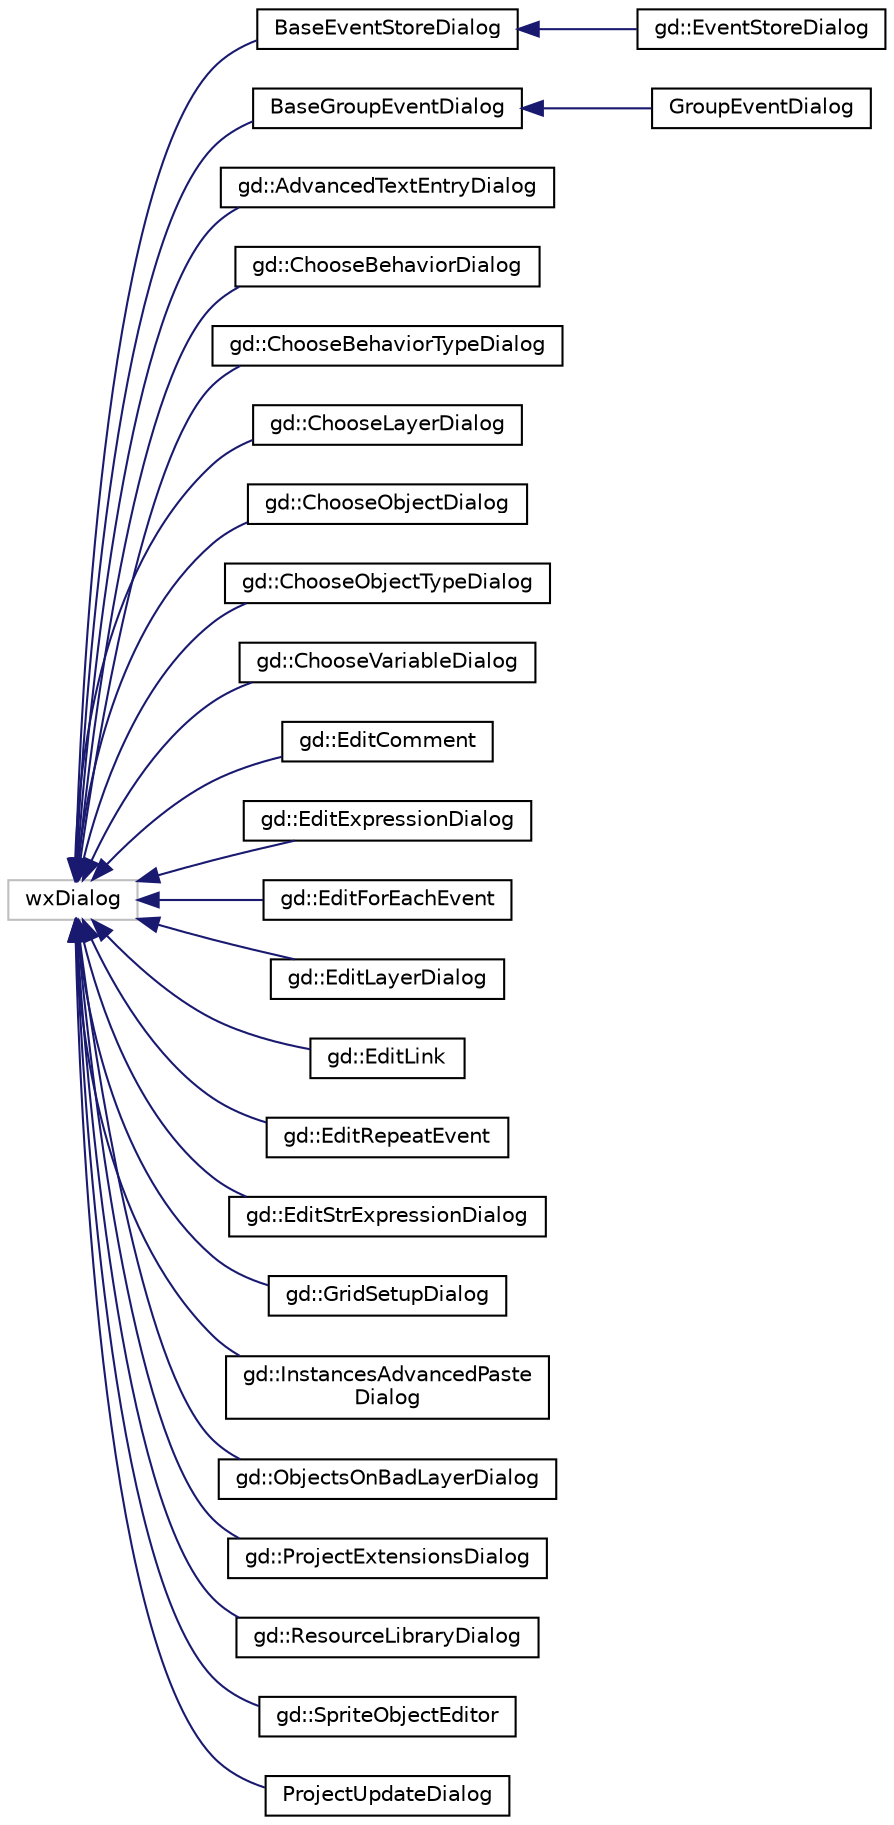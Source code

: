 digraph "Graphical Class Hierarchy"
{
  edge [fontname="Helvetica",fontsize="10",labelfontname="Helvetica",labelfontsize="10"];
  node [fontname="Helvetica",fontsize="10",shape=record];
  rankdir="LR";
  Node1 [label="wxDialog",height=0.2,width=0.4,color="grey75", fillcolor="white", style="filled"];
  Node1 -> Node2 [dir="back",color="midnightblue",fontsize="10",style="solid",fontname="Helvetica"];
  Node2 [label="BaseEventStoreDialog",height=0.2,width=0.4,color="black", fillcolor="white", style="filled",URL="$class_base_event_store_dialog.html"];
  Node2 -> Node3 [dir="back",color="midnightblue",fontsize="10",style="solid",fontname="Helvetica"];
  Node3 [label="gd::EventStoreDialog",height=0.2,width=0.4,color="black", fillcolor="white", style="filled",URL="$classgd_1_1_event_store_dialog.html",tooltip="The dialog displaying the event store from GDevApp.com and allowing customization and instantiation o..."];
  Node1 -> Node4 [dir="back",color="midnightblue",fontsize="10",style="solid",fontname="Helvetica"];
  Node4 [label="BaseGroupEventDialog",height=0.2,width=0.4,color="black", fillcolor="white", style="filled",URL="$class_base_group_event_dialog.html"];
  Node4 -> Node5 [dir="back",color="midnightblue",fontsize="10",style="solid",fontname="Helvetica"];
  Node5 [label="GroupEventDialog",height=0.2,width=0.4,color="black", fillcolor="white", style="filled",URL="$class_group_event_dialog.html",tooltip="A small dialog used to change a events group properties. "];
  Node1 -> Node6 [dir="back",color="midnightblue",fontsize="10",style="solid",fontname="Helvetica"];
  Node6 [label="gd::AdvancedTextEntryDialog",height=0.2,width=0.4,color="black", fillcolor="white", style="filled",URL="$classgd_1_1_advanced_text_entry_dialog.html",tooltip="Dialog used to enter a math or gd::String expression, with a button to open a full editor..."];
  Node1 -> Node7 [dir="back",color="midnightblue",fontsize="10",style="solid",fontname="Helvetica"];
  Node7 [label="gd::ChooseBehaviorDialog",height=0.2,width=0.4,color="black", fillcolor="white", style="filled",URL="$classgd_1_1_choose_behavior_dialog.html",tooltip="Dialog used to choose a behavior of an object. "];
  Node1 -> Node8 [dir="back",color="midnightblue",fontsize="10",style="solid",fontname="Helvetica"];
  Node8 [label="gd::ChooseBehaviorTypeDialog",height=0.2,width=0.4,color="black", fillcolor="white", style="filled",URL="$classgd_1_1_choose_behavior_type_dialog.html",tooltip="Dialog displaying all the behaviors types available in a project, allowing the user to choose one..."];
  Node1 -> Node9 [dir="back",color="midnightblue",fontsize="10",style="solid",fontname="Helvetica"];
  Node9 [label="gd::ChooseLayerDialog",height=0.2,width=0.4,color="black", fillcolor="white", style="filled",URL="$classgd_1_1_choose_layer_dialog.html",tooltip="Dialog used to choose a layer from a layout. "];
  Node1 -> Node10 [dir="back",color="midnightblue",fontsize="10",style="solid",fontname="Helvetica"];
  Node10 [label="gd::ChooseObjectDialog",height=0.2,width=0.4,color="black", fillcolor="white", style="filled",URL="$classgd_1_1_choose_object_dialog.html",tooltip="Dialog used to choose an object (or a group) among project/layout objects or groups. "];
  Node1 -> Node11 [dir="back",color="midnightblue",fontsize="10",style="solid",fontname="Helvetica"];
  Node11 [label="gd::ChooseObjectTypeDialog",height=0.2,width=0.4,color="black", fillcolor="white", style="filled",URL="$classgd_1_1_choose_object_type_dialog.html",tooltip="Dialog used to choose an object type, typically when an object must be created. "];
  Node1 -> Node12 [dir="back",color="midnightblue",fontsize="10",style="solid",fontname="Helvetica"];
  Node12 [label="gd::ChooseVariableDialog",height=0.2,width=0.4,color="black", fillcolor="white", style="filled",URL="$classgd_1_1_choose_variable_dialog.html",tooltip="Dialog used to display variables of a gd::VariablesContainer, edit them and/or choose one..."];
  Node1 -> Node13 [dir="back",color="midnightblue",fontsize="10",style="solid",fontname="Helvetica"];
  Node13 [label="gd::EditComment",height=0.2,width=0.4,color="black", fillcolor="white", style="filled",URL="$classgd_1_1_edit_comment.html",tooltip="Editor for the comments events. "];
  Node1 -> Node14 [dir="back",color="midnightblue",fontsize="10",style="solid",fontname="Helvetica"];
  Node14 [label="gd::EditExpressionDialog",height=0.2,width=0.4,color="black", fillcolor="white", style="filled",URL="$classgd_1_1_edit_expression_dialog.html",tooltip="Dialog used to edit an expression. "];
  Node1 -> Node15 [dir="back",color="midnightblue",fontsize="10",style="solid",fontname="Helvetica"];
  Node15 [label="gd::EditForEachEvent",height=0.2,width=0.4,color="black", fillcolor="white", style="filled",URL="$classgd_1_1_edit_for_each_event.html",tooltip="Editor for the for each events. "];
  Node1 -> Node16 [dir="back",color="midnightblue",fontsize="10",style="solid",fontname="Helvetica"];
  Node16 [label="gd::EditLayerDialog",height=0.2,width=0.4,color="black", fillcolor="white", style="filled",URL="$classgd_1_1_edit_layer_dialog.html",tooltip="Dialog used to edit a layer. "];
  Node1 -> Node17 [dir="back",color="midnightblue",fontsize="10",style="solid",fontname="Helvetica"];
  Node17 [label="gd::EditLink",height=0.2,width=0.4,color="black", fillcolor="white", style="filled",URL="$classgd_1_1_edit_link.html",tooltip="Editor for the link events. "];
  Node1 -> Node18 [dir="back",color="midnightblue",fontsize="10",style="solid",fontname="Helvetica"];
  Node18 [label="gd::EditRepeatEvent",height=0.2,width=0.4,color="black", fillcolor="white", style="filled",URL="$classgd_1_1_edit_repeat_event.html",tooltip="Editor for Repeat events. "];
  Node1 -> Node19 [dir="back",color="midnightblue",fontsize="10",style="solid",fontname="Helvetica"];
  Node19 [label="gd::EditStrExpressionDialog",height=0.2,width=0.4,color="black", fillcolor="white", style="filled",URL="$classgd_1_1_edit_str_expression_dialog.html",tooltip="Dialog used to edit a gd::String expression. "];
  Node1 -> Node20 [dir="back",color="midnightblue",fontsize="10",style="solid",fontname="Helvetica"];
  Node20 [label="gd::GridSetupDialog",height=0.2,width=0.4,color="black", fillcolor="white", style="filled",URL="$classgd_1_1_grid_setup_dialog.html",tooltip="Tiny dialog used to parameter the grid showed on a layout editor canvas. "];
  Node1 -> Node21 [dir="back",color="midnightblue",fontsize="10",style="solid",fontname="Helvetica"];
  Node21 [label="gd::InstancesAdvancedPaste\lDialog",height=0.2,width=0.4,color="black", fillcolor="white", style="filled",URL="$classgd_1_1_instances_advanced_paste_dialog.html",tooltip="Dialogs allowing to choose options before doing an advanced paste. "];
  Node1 -> Node22 [dir="back",color="midnightblue",fontsize="10",style="solid",fontname="Helvetica"];
  Node22 [label="gd::ObjectsOnBadLayerDialog",height=0.2,width=0.4,color="black", fillcolor="white", style="filled",URL="$classgd_1_1_objects_on_bad_layer_dialog.html",tooltip="Tool dialog used by LayersEditorPanel to ask the user what to do of instances which are on a layer be..."];
  Node1 -> Node23 [dir="back",color="midnightblue",fontsize="10",style="solid",fontname="Helvetica"];
  Node23 [label="gd::ProjectExtensionsDialog",height=0.2,width=0.4,color="black", fillcolor="white", style="filled",URL="$classgd_1_1_project_extensions_dialog.html",tooltip="Dialog designed for editing the extensions used by a project. "];
  Node1 -> Node24 [dir="back",color="midnightblue",fontsize="10",style="solid",fontname="Helvetica"];
  Node24 [label="gd::ResourceLibraryDialog",height=0.2,width=0.4,color="black", fillcolor="white", style="filled",URL="$classgd_1_1_resource_library_dialog.html",tooltip="Dialog used to display \"resource libraries\" located in a folder. "];
  Node1 -> Node25 [dir="back",color="midnightblue",fontsize="10",style="solid",fontname="Helvetica"];
  Node25 [label="gd::SpriteObjectEditor",height=0.2,width=0.4,color="black", fillcolor="white", style="filled",URL="$classgd_1_1_sprite_object_editor.html",tooltip="Dialog to edit Sprite objects from SpriteExtension. "];
  Node1 -> Node26 [dir="back",color="midnightblue",fontsize="10",style="solid",fontname="Helvetica"];
  Node26 [label="ProjectUpdateDialog",height=0.2,width=0.4,color="black", fillcolor="white", style="filled",URL="$class_project_update_dialog.html"];
}
